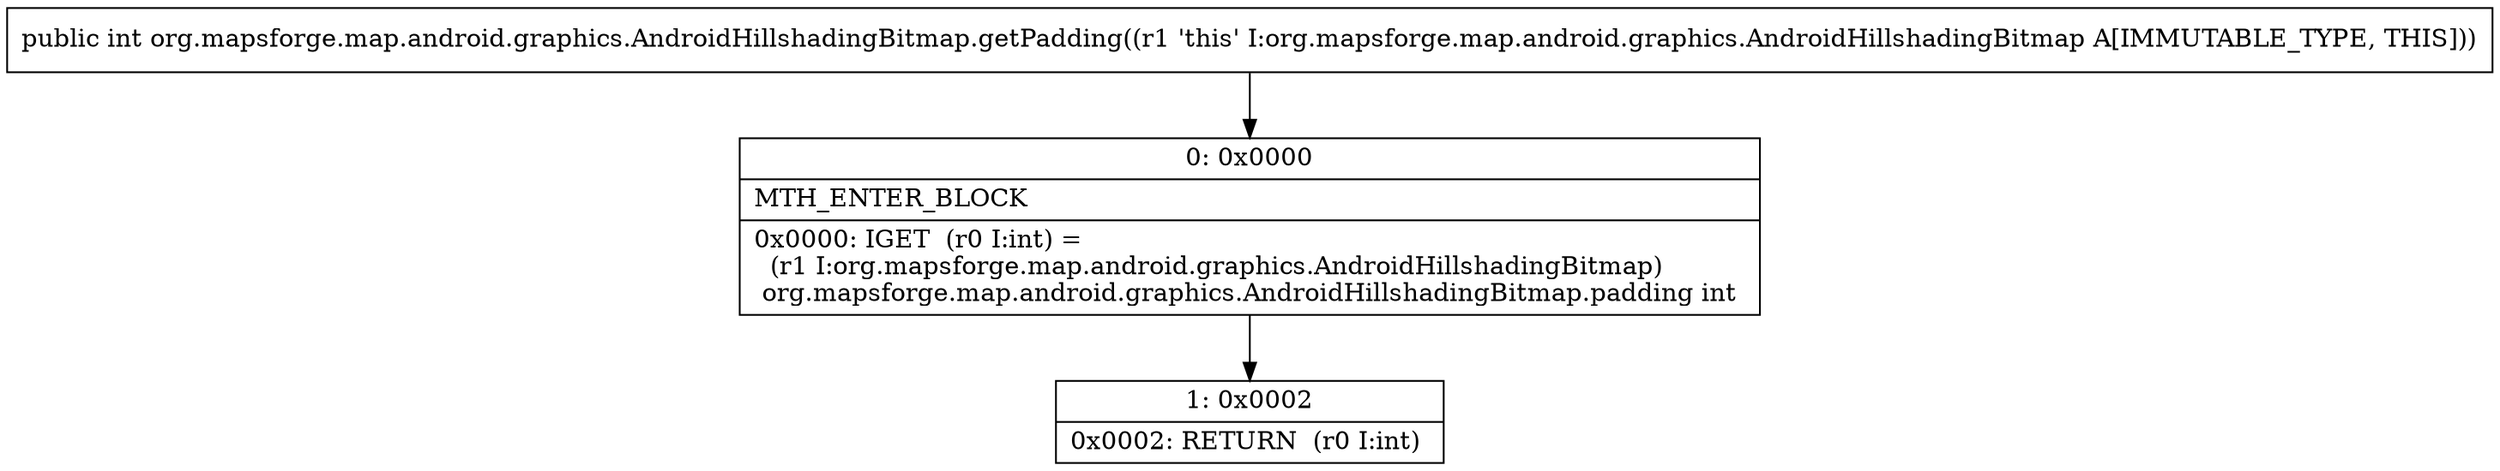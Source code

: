 digraph "CFG fororg.mapsforge.map.android.graphics.AndroidHillshadingBitmap.getPadding()I" {
Node_0 [shape=record,label="{0\:\ 0x0000|MTH_ENTER_BLOCK\l|0x0000: IGET  (r0 I:int) = \l  (r1 I:org.mapsforge.map.android.graphics.AndroidHillshadingBitmap)\l org.mapsforge.map.android.graphics.AndroidHillshadingBitmap.padding int \l}"];
Node_1 [shape=record,label="{1\:\ 0x0002|0x0002: RETURN  (r0 I:int) \l}"];
MethodNode[shape=record,label="{public int org.mapsforge.map.android.graphics.AndroidHillshadingBitmap.getPadding((r1 'this' I:org.mapsforge.map.android.graphics.AndroidHillshadingBitmap A[IMMUTABLE_TYPE, THIS])) }"];
MethodNode -> Node_0;
Node_0 -> Node_1;
}

